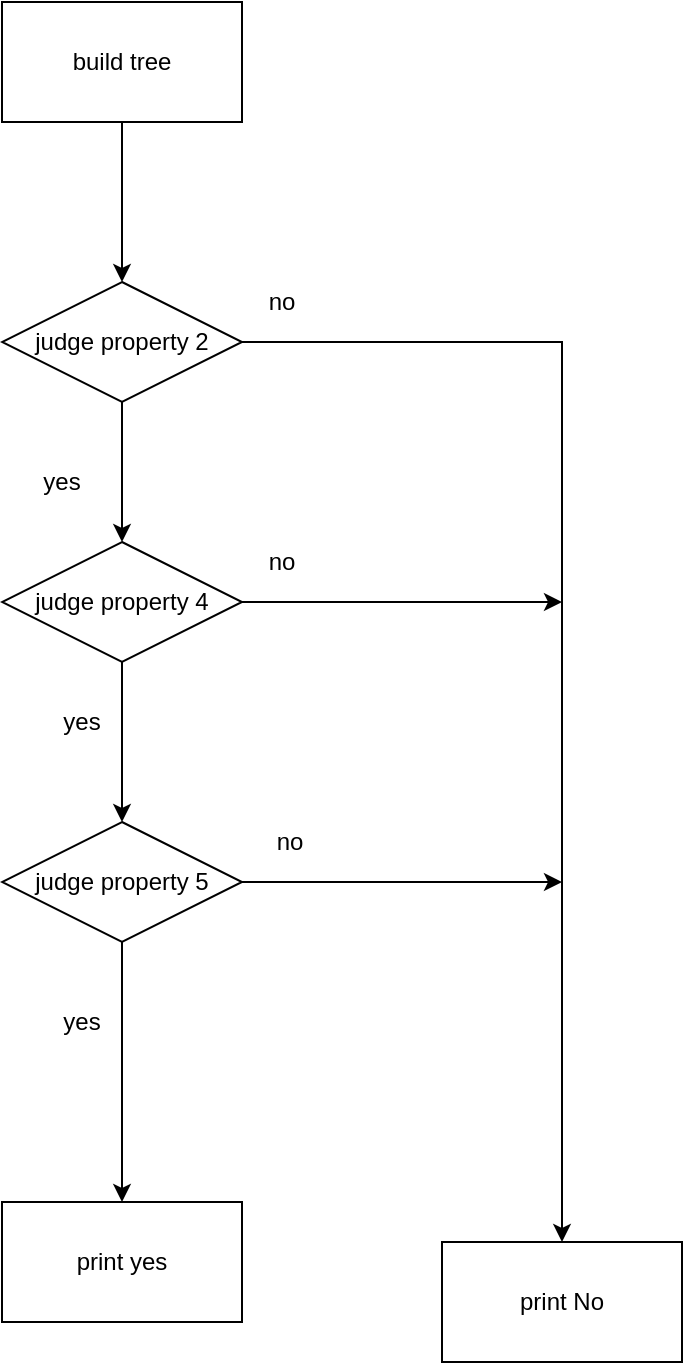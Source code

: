<mxfile version="13.6.5">
    <diagram id="FcDxZnh-hRqtY0VuoM85" name="第 1 页">
        <mxGraphModel dx="976" dy="470" grid="1" gridSize="10" guides="1" tooltips="1" connect="1" arrows="1" fold="1" page="1" pageScale="1" pageWidth="827" pageHeight="1169" math="0" shadow="0">
            <root>
                <mxCell id="0"/>
                <mxCell id="1" parent="0"/>
                <mxCell id="8" value="" style="edgeStyle=orthogonalEdgeStyle;rounded=0;orthogonalLoop=1;jettySize=auto;html=1;" edge="1" parent="1" source="2" target="7">
                    <mxGeometry relative="1" as="geometry">
                        <Array as="points">
                            <mxPoint x="350" y="140"/>
                            <mxPoint x="350" y="140"/>
                        </Array>
                    </mxGeometry>
                </mxCell>
                <mxCell id="2" value="build tree" style="rounded=0;whiteSpace=wrap;html=1;" vertex="1" parent="1">
                    <mxGeometry x="290" y="40" width="120" height="60" as="geometry"/>
                </mxCell>
                <mxCell id="11" value="" style="edgeStyle=orthogonalEdgeStyle;rounded=0;orthogonalLoop=1;jettySize=auto;html=1;" edge="1" parent="1" source="3" target="10">
                    <mxGeometry relative="1" as="geometry"/>
                </mxCell>
                <mxCell id="32" style="edgeStyle=orthogonalEdgeStyle;rounded=0;orthogonalLoop=1;jettySize=auto;html=1;exitX=1;exitY=0.5;exitDx=0;exitDy=0;" edge="1" parent="1" source="3">
                    <mxGeometry relative="1" as="geometry">
                        <mxPoint x="570" y="340" as="targetPoint"/>
                    </mxGeometry>
                </mxCell>
                <mxCell id="3" value="judge property 4" style="rhombus;whiteSpace=wrap;html=1;" vertex="1" parent="1">
                    <mxGeometry x="290" y="310" width="120" height="60" as="geometry"/>
                </mxCell>
                <mxCell id="9" value="" style="edgeStyle=orthogonalEdgeStyle;rounded=0;orthogonalLoop=1;jettySize=auto;html=1;" edge="1" parent="1" source="7" target="3">
                    <mxGeometry relative="1" as="geometry"/>
                </mxCell>
                <mxCell id="29" value="" style="edgeStyle=orthogonalEdgeStyle;rounded=0;orthogonalLoop=1;jettySize=auto;html=1;" edge="1" parent="1" source="7" target="28">
                    <mxGeometry relative="1" as="geometry"/>
                </mxCell>
                <mxCell id="7" value="judge property 2" style="rhombus;whiteSpace=wrap;html=1;" vertex="1" parent="1">
                    <mxGeometry x="290" y="180" width="120" height="60" as="geometry"/>
                </mxCell>
                <mxCell id="31" style="edgeStyle=orthogonalEdgeStyle;rounded=0;orthogonalLoop=1;jettySize=auto;html=1;exitX=1;exitY=0.5;exitDx=0;exitDy=0;" edge="1" parent="1" source="10">
                    <mxGeometry relative="1" as="geometry">
                        <mxPoint x="570" y="480" as="targetPoint"/>
                    </mxGeometry>
                </mxCell>
                <mxCell id="38" value="" style="edgeStyle=orthogonalEdgeStyle;rounded=0;orthogonalLoop=1;jettySize=auto;html=1;" edge="1" parent="1" source="10">
                    <mxGeometry relative="1" as="geometry">
                        <mxPoint x="350" y="640" as="targetPoint"/>
                    </mxGeometry>
                </mxCell>
                <mxCell id="10" value="judge property 5" style="rhombus;whiteSpace=wrap;html=1;" vertex="1" parent="1">
                    <mxGeometry x="290" y="450" width="120" height="60" as="geometry"/>
                </mxCell>
                <mxCell id="22" value="yes" style="text;html=1;strokeColor=none;fillColor=none;align=center;verticalAlign=middle;whiteSpace=wrap;rounded=0;" vertex="1" parent="1">
                    <mxGeometry x="310" y="390" width="40" height="20" as="geometry"/>
                </mxCell>
                <mxCell id="23" value="yes" style="text;html=1;strokeColor=none;fillColor=none;align=center;verticalAlign=middle;whiteSpace=wrap;rounded=0;" vertex="1" parent="1">
                    <mxGeometry x="300" y="270" width="40" height="20" as="geometry"/>
                </mxCell>
                <mxCell id="28" value="print No" style="whiteSpace=wrap;html=1;" vertex="1" parent="1">
                    <mxGeometry x="510" y="660" width="120" height="60" as="geometry"/>
                </mxCell>
                <mxCell id="33" value="no" style="text;html=1;strokeColor=none;fillColor=none;align=center;verticalAlign=middle;whiteSpace=wrap;rounded=0;" vertex="1" parent="1">
                    <mxGeometry x="410" y="310" width="40" height="20" as="geometry"/>
                </mxCell>
                <mxCell id="34" value="no" style="text;html=1;strokeColor=none;fillColor=none;align=center;verticalAlign=middle;whiteSpace=wrap;rounded=0;" vertex="1" parent="1">
                    <mxGeometry x="410" y="180" width="40" height="20" as="geometry"/>
                </mxCell>
                <mxCell id="35" value="no" style="text;html=1;strokeColor=none;fillColor=none;align=center;verticalAlign=middle;whiteSpace=wrap;rounded=0;" vertex="1" parent="1">
                    <mxGeometry x="414" y="450" width="40" height="20" as="geometry"/>
                </mxCell>
                <mxCell id="36" value="yes" style="text;html=1;strokeColor=none;fillColor=none;align=center;verticalAlign=middle;whiteSpace=wrap;rounded=0;" vertex="1" parent="1">
                    <mxGeometry x="310" y="540" width="40" height="20" as="geometry"/>
                </mxCell>
                <mxCell id="39" value="print yes" style="whiteSpace=wrap;html=1;" vertex="1" parent="1">
                    <mxGeometry x="290" y="640" width="120" height="60" as="geometry"/>
                </mxCell>
            </root>
        </mxGraphModel>
    </diagram>
</mxfile>